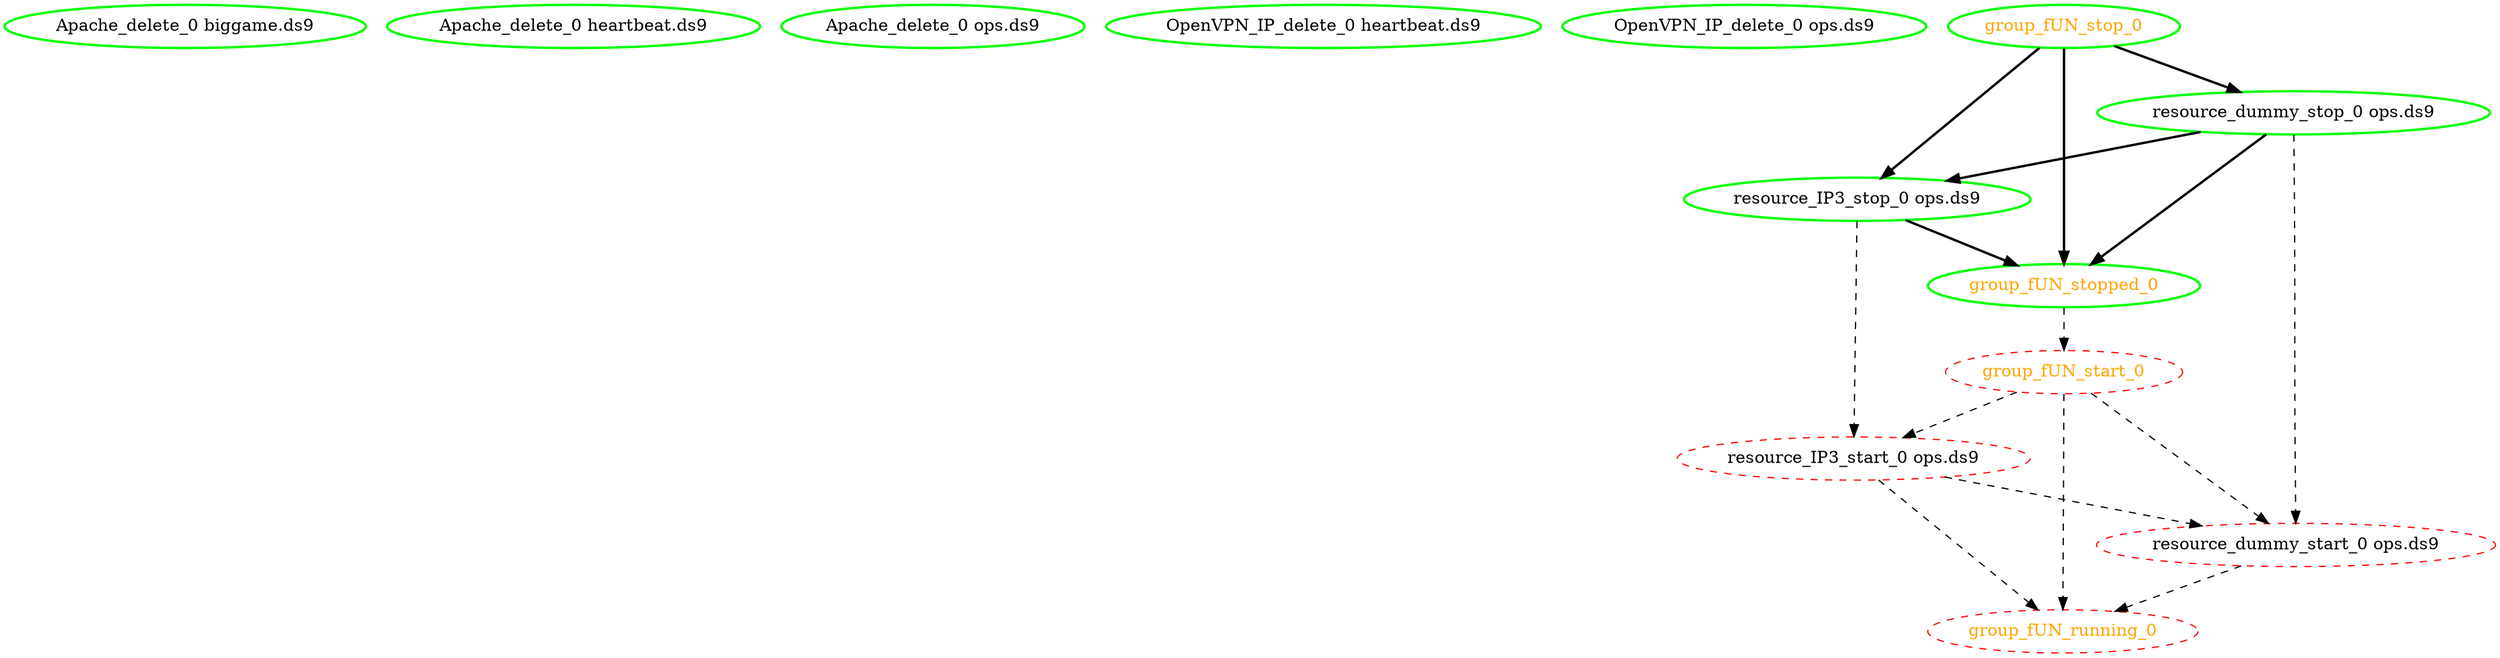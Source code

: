 digraph "g" {
"Apache_delete_0 biggame.ds9" [ style=bold color="green" fontcolor="black"]
"Apache_delete_0 heartbeat.ds9" [ style=bold color="green" fontcolor="black"]
"Apache_delete_0 ops.ds9" [ style=bold color="green" fontcolor="black"]
"OpenVPN_IP_delete_0 heartbeat.ds9" [ style=bold color="green" fontcolor="black"]
"OpenVPN_IP_delete_0 ops.ds9" [ style=bold color="green" fontcolor="black"]
"group_fUN_running_0" [ style=dashed color="red" fontcolor="orange" ]
"group_fUN_start_0" -> "group_fUN_running_0" [ style = dashed]
"group_fUN_start_0" -> "resource_IP3_start_0 ops.ds9" [ style = dashed]
"group_fUN_start_0" -> "resource_dummy_start_0 ops.ds9" [ style = dashed]
"group_fUN_start_0" [ style=dashed color="red" fontcolor="orange" ]
"group_fUN_stop_0" -> "group_fUN_stopped_0" [ style = bold]
"group_fUN_stop_0" -> "resource_IP3_stop_0 ops.ds9" [ style = bold]
"group_fUN_stop_0" -> "resource_dummy_stop_0 ops.ds9" [ style = bold]
"group_fUN_stop_0" [ style=bold color="green" fontcolor="orange" ]
"group_fUN_stopped_0" -> "group_fUN_start_0" [ style = dashed]
"group_fUN_stopped_0" [ style=bold color="green" fontcolor="orange" ]
"resource_IP3_start_0 ops.ds9" -> "group_fUN_running_0" [ style = dashed]
"resource_IP3_start_0 ops.ds9" -> "resource_dummy_start_0 ops.ds9" [ style = dashed]
"resource_IP3_start_0 ops.ds9" [ style=dashed color="red" fontcolor="black" ]
"resource_IP3_stop_0 ops.ds9" -> "group_fUN_stopped_0" [ style = bold]
"resource_IP3_stop_0 ops.ds9" -> "resource_IP3_start_0 ops.ds9" [ style = dashed]
"resource_IP3_stop_0 ops.ds9" [ style=bold color="green" fontcolor="black" ]
"resource_dummy_start_0 ops.ds9" -> "group_fUN_running_0" [ style = dashed]
"resource_dummy_start_0 ops.ds9" [ style=dashed color="red" fontcolor="black" ]
"resource_dummy_stop_0 ops.ds9" -> "group_fUN_stopped_0" [ style = bold]
"resource_dummy_stop_0 ops.ds9" -> "resource_IP3_stop_0 ops.ds9" [ style = bold]
"resource_dummy_stop_0 ops.ds9" -> "resource_dummy_start_0 ops.ds9" [ style = dashed]
"resource_dummy_stop_0 ops.ds9" [ style=bold color="green" fontcolor="black" ]
}
